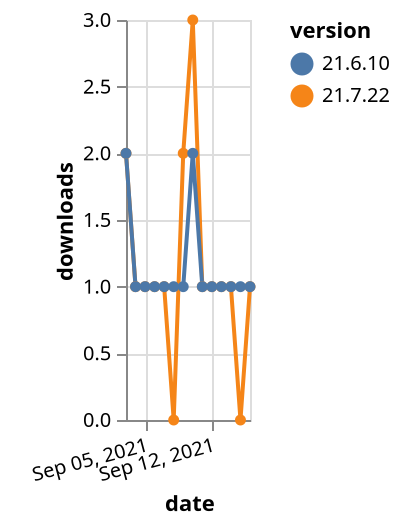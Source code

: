 {"$schema": "https://vega.github.io/schema/vega-lite/v5.json", "description": "A simple bar chart with embedded data.", "data": {"values": [{"date": "2021-09-03", "total": 56, "delta": 2, "version": "21.7.22"}, {"date": "2021-09-04", "total": 57, "delta": 1, "version": "21.7.22"}, {"date": "2021-09-05", "total": 58, "delta": 1, "version": "21.7.22"}, {"date": "2021-09-06", "total": 59, "delta": 1, "version": "21.7.22"}, {"date": "2021-09-07", "total": 60, "delta": 1, "version": "21.7.22"}, {"date": "2021-09-08", "total": 60, "delta": 0, "version": "21.7.22"}, {"date": "2021-09-09", "total": 62, "delta": 2, "version": "21.7.22"}, {"date": "2021-09-10", "total": 65, "delta": 3, "version": "21.7.22"}, {"date": "2021-09-11", "total": 66, "delta": 1, "version": "21.7.22"}, {"date": "2021-09-12", "total": 67, "delta": 1, "version": "21.7.22"}, {"date": "2021-09-13", "total": 68, "delta": 1, "version": "21.7.22"}, {"date": "2021-09-14", "total": 69, "delta": 1, "version": "21.7.22"}, {"date": "2021-09-15", "total": 69, "delta": 0, "version": "21.7.22"}, {"date": "2021-09-16", "total": 70, "delta": 1, "version": "21.7.22"}, {"date": "2021-09-03", "total": 112, "delta": 2, "version": "21.6.10"}, {"date": "2021-09-04", "total": 113, "delta": 1, "version": "21.6.10"}, {"date": "2021-09-05", "total": 114, "delta": 1, "version": "21.6.10"}, {"date": "2021-09-06", "total": 115, "delta": 1, "version": "21.6.10"}, {"date": "2021-09-07", "total": 116, "delta": 1, "version": "21.6.10"}, {"date": "2021-09-08", "total": 117, "delta": 1, "version": "21.6.10"}, {"date": "2021-09-09", "total": 118, "delta": 1, "version": "21.6.10"}, {"date": "2021-09-10", "total": 120, "delta": 2, "version": "21.6.10"}, {"date": "2021-09-11", "total": 121, "delta": 1, "version": "21.6.10"}, {"date": "2021-09-12", "total": 122, "delta": 1, "version": "21.6.10"}, {"date": "2021-09-13", "total": 123, "delta": 1, "version": "21.6.10"}, {"date": "2021-09-14", "total": 124, "delta": 1, "version": "21.6.10"}, {"date": "2021-09-15", "total": 125, "delta": 1, "version": "21.6.10"}, {"date": "2021-09-16", "total": 126, "delta": 1, "version": "21.6.10"}]}, "width": "container", "mark": {"type": "line", "point": {"filled": true}}, "encoding": {"x": {"field": "date", "type": "temporal", "timeUnit": "yearmonthdate", "title": "date", "axis": {"labelAngle": -15}}, "y": {"field": "delta", "type": "quantitative", "title": "downloads"}, "color": {"field": "version", "type": "nominal"}, "tooltip": {"field": "delta"}}}